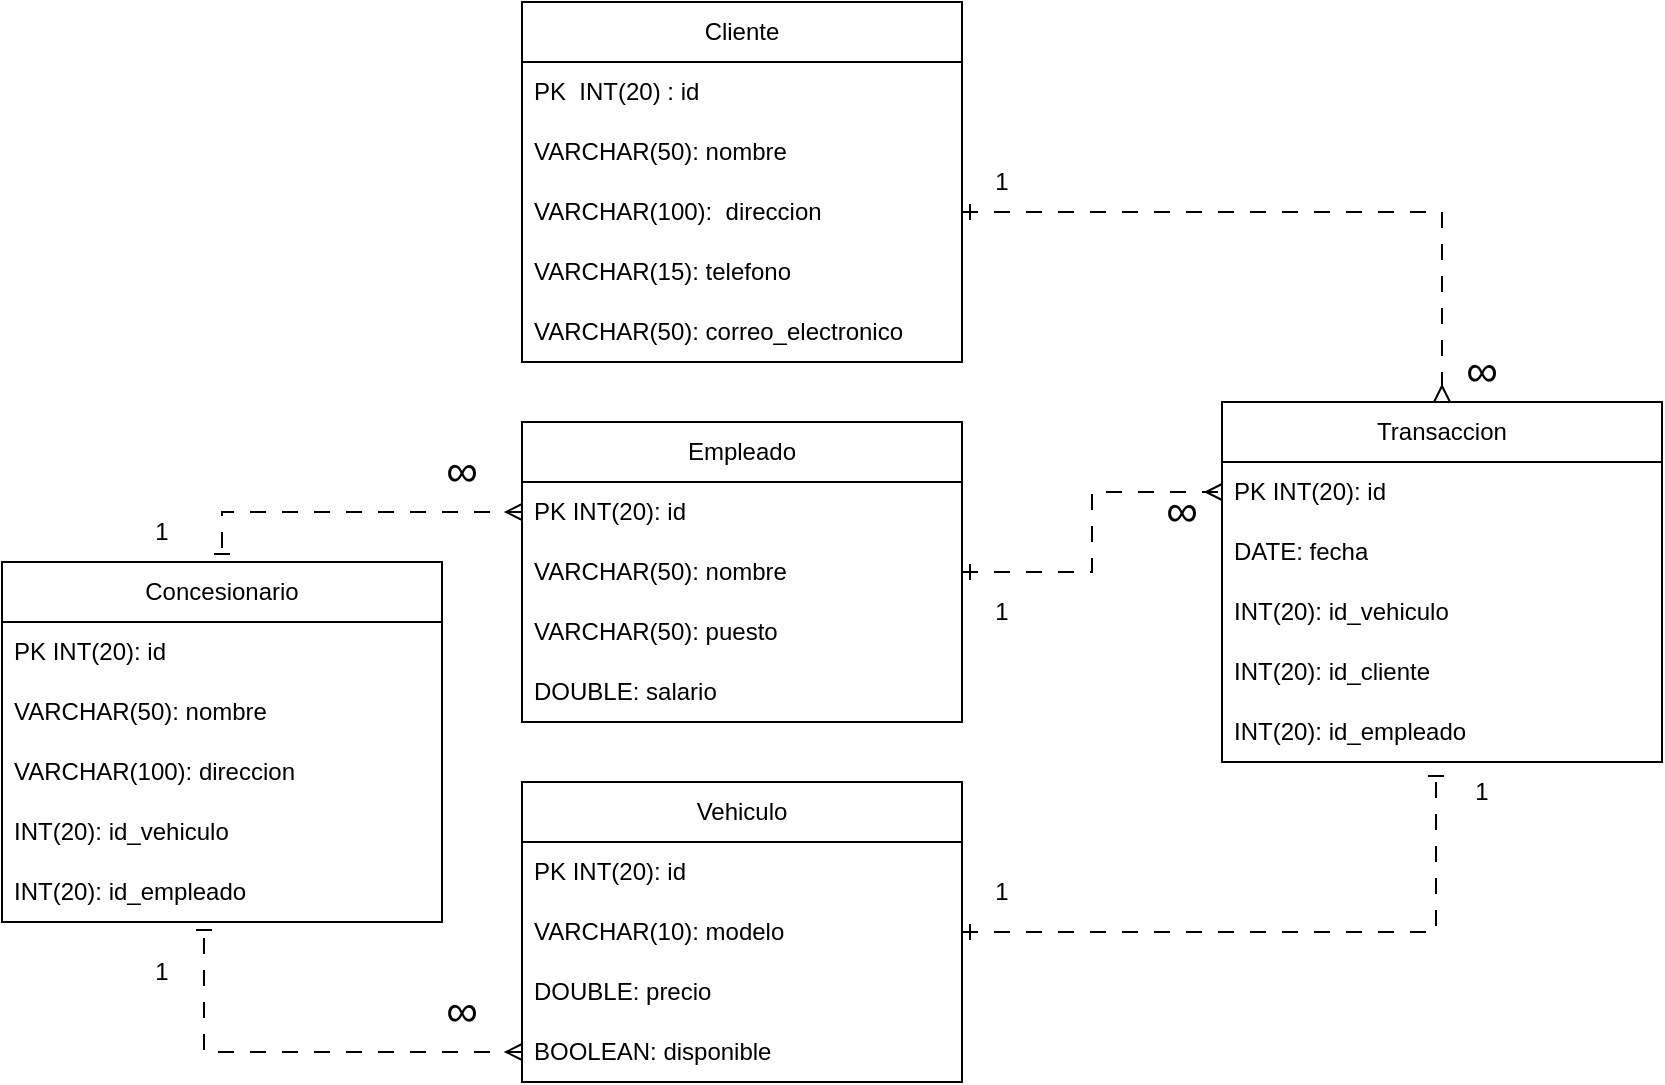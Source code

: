 <mxfile version="21.7.2" type="device">
  <diagram name="Page-1" id="c4acf3e9-155e-7222-9cf6-157b1a14988f">
    <mxGraphModel dx="469" dy="399" grid="1" gridSize="10" guides="1" tooltips="1" connect="1" arrows="1" fold="1" page="1" pageScale="1" pageWidth="850" pageHeight="1100" background="none" math="0" shadow="0">
      <root>
        <mxCell id="0" />
        <mxCell id="1" parent="0" />
        <mxCell id="cKvqOrqLIRS6qlcVGw4Z-1" value="Cliente" style="swimlane;fontStyle=0;childLayout=stackLayout;horizontal=1;startSize=30;horizontalStack=0;resizeParent=1;resizeParentMax=0;resizeLast=0;collapsible=1;marginBottom=0;whiteSpace=wrap;html=1;" vertex="1" parent="1">
          <mxGeometry x="270" y="100" width="220" height="180" as="geometry" />
        </mxCell>
        <mxCell id="cKvqOrqLIRS6qlcVGw4Z-2" value="PK&amp;nbsp; INT(20) : id" style="text;strokeColor=none;fillColor=none;align=left;verticalAlign=middle;spacingLeft=4;spacingRight=4;overflow=hidden;points=[[0,0.5],[1,0.5]];portConstraint=eastwest;rotatable=0;whiteSpace=wrap;html=1;" vertex="1" parent="cKvqOrqLIRS6qlcVGw4Z-1">
          <mxGeometry y="30" width="220" height="30" as="geometry" />
        </mxCell>
        <mxCell id="cKvqOrqLIRS6qlcVGw4Z-3" value="VARCHAR(50): nombre&amp;nbsp;" style="text;strokeColor=none;fillColor=none;align=left;verticalAlign=middle;spacingLeft=4;spacingRight=4;overflow=hidden;points=[[0,0.5],[1,0.5]];portConstraint=eastwest;rotatable=0;whiteSpace=wrap;html=1;" vertex="1" parent="cKvqOrqLIRS6qlcVGw4Z-1">
          <mxGeometry y="60" width="220" height="30" as="geometry" />
        </mxCell>
        <mxCell id="cKvqOrqLIRS6qlcVGw4Z-4" value="VARCHAR(100):&amp;nbsp; direccion" style="text;strokeColor=none;fillColor=none;align=left;verticalAlign=middle;spacingLeft=4;spacingRight=4;overflow=hidden;points=[[0,0.5],[1,0.5]];portConstraint=eastwest;rotatable=0;whiteSpace=wrap;html=1;" vertex="1" parent="cKvqOrqLIRS6qlcVGw4Z-1">
          <mxGeometry y="90" width="220" height="30" as="geometry" />
        </mxCell>
        <mxCell id="cKvqOrqLIRS6qlcVGw4Z-6" value="VARCHAR(15): telefono&amp;nbsp;" style="text;strokeColor=none;fillColor=none;align=left;verticalAlign=middle;spacingLeft=4;spacingRight=4;overflow=hidden;points=[[0,0.5],[1,0.5]];portConstraint=eastwest;rotatable=0;whiteSpace=wrap;html=1;" vertex="1" parent="cKvqOrqLIRS6qlcVGw4Z-1">
          <mxGeometry y="120" width="220" height="30" as="geometry" />
        </mxCell>
        <mxCell id="cKvqOrqLIRS6qlcVGw4Z-7" value="VARCHAR(50): correo_electronico&amp;nbsp;&amp;nbsp;" style="text;strokeColor=none;fillColor=none;align=left;verticalAlign=middle;spacingLeft=4;spacingRight=4;overflow=hidden;points=[[0,0.5],[1,0.5]];portConstraint=eastwest;rotatable=0;whiteSpace=wrap;html=1;" vertex="1" parent="cKvqOrqLIRS6qlcVGw4Z-1">
          <mxGeometry y="150" width="220" height="30" as="geometry" />
        </mxCell>
        <mxCell id="cKvqOrqLIRS6qlcVGw4Z-8" value="Vehiculo" style="swimlane;fontStyle=0;childLayout=stackLayout;horizontal=1;startSize=30;horizontalStack=0;resizeParent=1;resizeParentMax=0;resizeLast=0;collapsible=1;marginBottom=0;whiteSpace=wrap;html=1;" vertex="1" parent="1">
          <mxGeometry x="270" y="490" width="220" height="150" as="geometry" />
        </mxCell>
        <mxCell id="cKvqOrqLIRS6qlcVGw4Z-9" value="PK INT(20): id" style="text;strokeColor=none;fillColor=none;align=left;verticalAlign=middle;spacingLeft=4;spacingRight=4;overflow=hidden;points=[[0,0.5],[1,0.5]];portConstraint=eastwest;rotatable=0;whiteSpace=wrap;html=1;" vertex="1" parent="cKvqOrqLIRS6qlcVGw4Z-8">
          <mxGeometry y="30" width="220" height="30" as="geometry" />
        </mxCell>
        <mxCell id="cKvqOrqLIRS6qlcVGw4Z-10" value="VARCHAR(10): modelo&amp;nbsp;" style="text;strokeColor=none;fillColor=none;align=left;verticalAlign=middle;spacingLeft=4;spacingRight=4;overflow=hidden;points=[[0,0.5],[1,0.5]];portConstraint=eastwest;rotatable=0;whiteSpace=wrap;html=1;" vertex="1" parent="cKvqOrqLIRS6qlcVGw4Z-8">
          <mxGeometry y="60" width="220" height="30" as="geometry" />
        </mxCell>
        <mxCell id="cKvqOrqLIRS6qlcVGw4Z-11" value="DOUBLE: precio" style="text;strokeColor=none;fillColor=none;align=left;verticalAlign=middle;spacingLeft=4;spacingRight=4;overflow=hidden;points=[[0,0.5],[1,0.5]];portConstraint=eastwest;rotatable=0;whiteSpace=wrap;html=1;" vertex="1" parent="cKvqOrqLIRS6qlcVGw4Z-8">
          <mxGeometry y="90" width="220" height="30" as="geometry" />
        </mxCell>
        <mxCell id="cKvqOrqLIRS6qlcVGw4Z-12" value="BOOLEAN: disponible" style="text;strokeColor=none;fillColor=none;align=left;verticalAlign=middle;spacingLeft=4;spacingRight=4;overflow=hidden;points=[[0,0.5],[1,0.5]];portConstraint=eastwest;rotatable=0;whiteSpace=wrap;html=1;" vertex="1" parent="cKvqOrqLIRS6qlcVGw4Z-8">
          <mxGeometry y="120" width="220" height="30" as="geometry" />
        </mxCell>
        <mxCell id="cKvqOrqLIRS6qlcVGw4Z-13" value="Empleado" style="swimlane;fontStyle=0;childLayout=stackLayout;horizontal=1;startSize=30;horizontalStack=0;resizeParent=1;resizeParentMax=0;resizeLast=0;collapsible=1;marginBottom=0;whiteSpace=wrap;html=1;" vertex="1" parent="1">
          <mxGeometry x="270" y="310" width="220" height="150" as="geometry" />
        </mxCell>
        <mxCell id="cKvqOrqLIRS6qlcVGw4Z-14" value="PK INT(20): id" style="text;strokeColor=none;fillColor=none;align=left;verticalAlign=middle;spacingLeft=4;spacingRight=4;overflow=hidden;points=[[0,0.5],[1,0.5]];portConstraint=eastwest;rotatable=0;whiteSpace=wrap;html=1;" vertex="1" parent="cKvqOrqLIRS6qlcVGw4Z-13">
          <mxGeometry y="30" width="220" height="30" as="geometry" />
        </mxCell>
        <mxCell id="cKvqOrqLIRS6qlcVGw4Z-15" value="VARCHAR(50): nombre" style="text;strokeColor=none;fillColor=none;align=left;verticalAlign=middle;spacingLeft=4;spacingRight=4;overflow=hidden;points=[[0,0.5],[1,0.5]];portConstraint=eastwest;rotatable=0;whiteSpace=wrap;html=1;" vertex="1" parent="cKvqOrqLIRS6qlcVGw4Z-13">
          <mxGeometry y="60" width="220" height="30" as="geometry" />
        </mxCell>
        <mxCell id="cKvqOrqLIRS6qlcVGw4Z-16" value="VARCHAR(50): puesto" style="text;strokeColor=none;fillColor=none;align=left;verticalAlign=middle;spacingLeft=4;spacingRight=4;overflow=hidden;points=[[0,0.5],[1,0.5]];portConstraint=eastwest;rotatable=0;whiteSpace=wrap;html=1;" vertex="1" parent="cKvqOrqLIRS6qlcVGw4Z-13">
          <mxGeometry y="90" width="220" height="30" as="geometry" />
        </mxCell>
        <mxCell id="cKvqOrqLIRS6qlcVGw4Z-17" value="DOUBLE: salario" style="text;strokeColor=none;fillColor=none;align=left;verticalAlign=middle;spacingLeft=4;spacingRight=4;overflow=hidden;points=[[0,0.5],[1,0.5]];portConstraint=eastwest;rotatable=0;whiteSpace=wrap;html=1;" vertex="1" parent="cKvqOrqLIRS6qlcVGw4Z-13">
          <mxGeometry y="120" width="220" height="30" as="geometry" />
        </mxCell>
        <mxCell id="cKvqOrqLIRS6qlcVGw4Z-18" value="Transaccion" style="swimlane;fontStyle=0;childLayout=stackLayout;horizontal=1;startSize=30;horizontalStack=0;resizeParent=1;resizeParentMax=0;resizeLast=0;collapsible=1;marginBottom=0;whiteSpace=wrap;html=1;" vertex="1" parent="1">
          <mxGeometry x="620" y="300" width="220" height="180" as="geometry" />
        </mxCell>
        <mxCell id="cKvqOrqLIRS6qlcVGw4Z-19" value="PK INT(20): id" style="text;strokeColor=none;fillColor=none;align=left;verticalAlign=middle;spacingLeft=4;spacingRight=4;overflow=hidden;points=[[0,0.5],[1,0.5]];portConstraint=eastwest;rotatable=0;whiteSpace=wrap;html=1;" vertex="1" parent="cKvqOrqLIRS6qlcVGw4Z-18">
          <mxGeometry y="30" width="220" height="30" as="geometry" />
        </mxCell>
        <mxCell id="cKvqOrqLIRS6qlcVGw4Z-20" value="DATE: fecha" style="text;strokeColor=none;fillColor=none;align=left;verticalAlign=middle;spacingLeft=4;spacingRight=4;overflow=hidden;points=[[0,0.5],[1,0.5]];portConstraint=eastwest;rotatable=0;whiteSpace=wrap;html=1;" vertex="1" parent="cKvqOrqLIRS6qlcVGw4Z-18">
          <mxGeometry y="60" width="220" height="30" as="geometry" />
        </mxCell>
        <mxCell id="cKvqOrqLIRS6qlcVGw4Z-21" value="INT(20): id_vehiculo" style="text;strokeColor=none;fillColor=none;align=left;verticalAlign=middle;spacingLeft=4;spacingRight=4;overflow=hidden;points=[[0,0.5],[1,0.5]];portConstraint=eastwest;rotatable=0;whiteSpace=wrap;html=1;" vertex="1" parent="cKvqOrqLIRS6qlcVGw4Z-18">
          <mxGeometry y="90" width="220" height="30" as="geometry" />
        </mxCell>
        <mxCell id="cKvqOrqLIRS6qlcVGw4Z-22" value="INT(20): id_cliente" style="text;strokeColor=none;fillColor=none;align=left;verticalAlign=middle;spacingLeft=4;spacingRight=4;overflow=hidden;points=[[0,0.5],[1,0.5]];portConstraint=eastwest;rotatable=0;whiteSpace=wrap;html=1;" vertex="1" parent="cKvqOrqLIRS6qlcVGw4Z-18">
          <mxGeometry y="120" width="220" height="30" as="geometry" />
        </mxCell>
        <mxCell id="cKvqOrqLIRS6qlcVGw4Z-23" value="INT(20): id_empleado" style="text;strokeColor=none;fillColor=none;align=left;verticalAlign=middle;spacingLeft=4;spacingRight=4;overflow=hidden;points=[[0,0.5],[1,0.5]];portConstraint=eastwest;rotatable=0;whiteSpace=wrap;html=1;" vertex="1" parent="cKvqOrqLIRS6qlcVGw4Z-18">
          <mxGeometry y="150" width="220" height="30" as="geometry" />
        </mxCell>
        <mxCell id="cKvqOrqLIRS6qlcVGw4Z-24" value="Concesionario" style="swimlane;fontStyle=0;childLayout=stackLayout;horizontal=1;startSize=30;horizontalStack=0;resizeParent=1;resizeParentMax=0;resizeLast=0;collapsible=1;marginBottom=0;whiteSpace=wrap;html=1;" vertex="1" parent="1">
          <mxGeometry x="10" y="380" width="220" height="180" as="geometry" />
        </mxCell>
        <mxCell id="cKvqOrqLIRS6qlcVGw4Z-25" value="PK INT(20): id" style="text;strokeColor=none;fillColor=none;align=left;verticalAlign=middle;spacingLeft=4;spacingRight=4;overflow=hidden;points=[[0,0.5],[1,0.5]];portConstraint=eastwest;rotatable=0;whiteSpace=wrap;html=1;" vertex="1" parent="cKvqOrqLIRS6qlcVGw4Z-24">
          <mxGeometry y="30" width="220" height="30" as="geometry" />
        </mxCell>
        <mxCell id="cKvqOrqLIRS6qlcVGw4Z-27" value="VARCHAR(50): nombre" style="text;strokeColor=none;fillColor=none;align=left;verticalAlign=middle;spacingLeft=4;spacingRight=4;overflow=hidden;points=[[0,0.5],[1,0.5]];portConstraint=eastwest;rotatable=0;whiteSpace=wrap;html=1;" vertex="1" parent="cKvqOrqLIRS6qlcVGw4Z-24">
          <mxGeometry y="60" width="220" height="30" as="geometry" />
        </mxCell>
        <mxCell id="cKvqOrqLIRS6qlcVGw4Z-28" value="VARCHAR(100): direccion" style="text;strokeColor=none;fillColor=none;align=left;verticalAlign=middle;spacingLeft=4;spacingRight=4;overflow=hidden;points=[[0,0.5],[1,0.5]];portConstraint=eastwest;rotatable=0;whiteSpace=wrap;html=1;" vertex="1" parent="cKvqOrqLIRS6qlcVGw4Z-24">
          <mxGeometry y="90" width="220" height="30" as="geometry" />
        </mxCell>
        <mxCell id="cKvqOrqLIRS6qlcVGw4Z-29" value="INT(20): id_vehiculo" style="text;strokeColor=none;fillColor=none;align=left;verticalAlign=middle;spacingLeft=4;spacingRight=4;overflow=hidden;points=[[0,0.5],[1,0.5]];portConstraint=eastwest;rotatable=0;whiteSpace=wrap;html=1;" vertex="1" parent="cKvqOrqLIRS6qlcVGw4Z-24">
          <mxGeometry y="120" width="220" height="30" as="geometry" />
        </mxCell>
        <mxCell id="cKvqOrqLIRS6qlcVGw4Z-30" value="INT(20): id_empleado" style="text;strokeColor=none;fillColor=none;align=left;verticalAlign=middle;spacingLeft=4;spacingRight=4;overflow=hidden;points=[[0,0.5],[1,0.5]];portConstraint=eastwest;rotatable=0;whiteSpace=wrap;html=1;" vertex="1" parent="cKvqOrqLIRS6qlcVGw4Z-24">
          <mxGeometry y="150" width="220" height="30" as="geometry" />
        </mxCell>
        <mxCell id="cKvqOrqLIRS6qlcVGw4Z-32" style="edgeStyle=orthogonalEdgeStyle;rounded=0;orthogonalLoop=1;jettySize=auto;html=1;entryX=0.5;entryY=0;entryDx=0;entryDy=0;startArrow=ERone;startFill=0;endArrow=ERmany;endFill=0;dashed=1;dashPattern=8 8;" edge="1" parent="1" source="cKvqOrqLIRS6qlcVGw4Z-4" target="cKvqOrqLIRS6qlcVGw4Z-18">
          <mxGeometry relative="1" as="geometry" />
        </mxCell>
        <mxCell id="cKvqOrqLIRS6qlcVGw4Z-37" value="1" style="text;html=1;strokeColor=none;fillColor=none;align=center;verticalAlign=middle;whiteSpace=wrap;rounded=0;" vertex="1" parent="1">
          <mxGeometry x="480" y="175" width="60" height="30" as="geometry" />
        </mxCell>
        <mxCell id="cKvqOrqLIRS6qlcVGw4Z-38" value="∞" style="text;html=1;strokeColor=none;fillColor=none;align=center;verticalAlign=bottom;whiteSpace=wrap;rounded=0;fontSize=22;" vertex="1" parent="1">
          <mxGeometry x="720" y="270" width="60" height="30" as="geometry" />
        </mxCell>
        <mxCell id="cKvqOrqLIRS6qlcVGw4Z-39" style="edgeStyle=orthogonalEdgeStyle;rounded=0;orthogonalLoop=1;jettySize=auto;html=1;entryX=0;entryY=0.5;entryDx=0;entryDy=0;startArrow=ERone;startFill=0;endArrow=ERmany;endFill=0;dashed=1;dashPattern=8 8;" edge="1" parent="1" source="cKvqOrqLIRS6qlcVGw4Z-15" target="cKvqOrqLIRS6qlcVGw4Z-19">
          <mxGeometry relative="1" as="geometry" />
        </mxCell>
        <mxCell id="cKvqOrqLIRS6qlcVGw4Z-40" value="1" style="text;html=1;strokeColor=none;fillColor=none;align=center;verticalAlign=middle;whiteSpace=wrap;rounded=0;" vertex="1" parent="1">
          <mxGeometry x="470" y="390" width="80" height="30" as="geometry" />
        </mxCell>
        <mxCell id="cKvqOrqLIRS6qlcVGw4Z-41" value="∞" style="text;html=1;strokeColor=none;fillColor=none;align=center;verticalAlign=middle;whiteSpace=wrap;rounded=0;fontSize=22;" vertex="1" parent="1">
          <mxGeometry x="570" y="340" width="60" height="30" as="geometry" />
        </mxCell>
        <mxCell id="cKvqOrqLIRS6qlcVGw4Z-42" style="edgeStyle=orthogonalEdgeStyle;rounded=0;orthogonalLoop=1;jettySize=auto;html=1;entryX=0.117;entryY=0.1;entryDx=0;entryDy=0;dashed=1;dashPattern=8 8;startArrow=ERone;startFill=0;endArrow=ERone;endFill=0;entryPerimeter=0;" edge="1" parent="1" source="cKvqOrqLIRS6qlcVGw4Z-10" target="cKvqOrqLIRS6qlcVGw4Z-44">
          <mxGeometry relative="1" as="geometry" />
        </mxCell>
        <mxCell id="cKvqOrqLIRS6qlcVGw4Z-43" value="1" style="text;html=1;strokeColor=none;fillColor=none;align=center;verticalAlign=middle;whiteSpace=wrap;rounded=0;" vertex="1" parent="1">
          <mxGeometry x="480" y="530" width="60" height="30" as="geometry" />
        </mxCell>
        <mxCell id="cKvqOrqLIRS6qlcVGw4Z-44" value="1" style="text;html=1;strokeColor=none;fillColor=none;align=center;verticalAlign=middle;whiteSpace=wrap;rounded=0;" vertex="1" parent="1">
          <mxGeometry x="720" y="480" width="60" height="30" as="geometry" />
        </mxCell>
        <mxCell id="cKvqOrqLIRS6qlcVGw4Z-46" style="edgeStyle=orthogonalEdgeStyle;rounded=0;orthogonalLoop=1;jettySize=auto;html=1;entryX=0.5;entryY=0;entryDx=0;entryDy=0;startArrow=ERmany;startFill=0;endArrow=ERone;endFill=0;dashed=1;dashPattern=8 8;" edge="1" parent="1" source="cKvqOrqLIRS6qlcVGw4Z-14" target="cKvqOrqLIRS6qlcVGw4Z-24">
          <mxGeometry relative="1" as="geometry" />
        </mxCell>
        <mxCell id="cKvqOrqLIRS6qlcVGw4Z-47" style="edgeStyle=orthogonalEdgeStyle;rounded=0;orthogonalLoop=1;jettySize=auto;html=1;entryX=0.459;entryY=1;entryDx=0;entryDy=0;entryPerimeter=0;startArrow=ERmany;startFill=0;endArrow=ERone;endFill=0;dashed=1;dashPattern=8 8;" edge="1" parent="1" source="cKvqOrqLIRS6qlcVGw4Z-12" target="cKvqOrqLIRS6qlcVGw4Z-30">
          <mxGeometry relative="1" as="geometry">
            <Array as="points">
              <mxPoint x="111" y="625" />
            </Array>
          </mxGeometry>
        </mxCell>
        <mxCell id="cKvqOrqLIRS6qlcVGw4Z-48" value="∞" style="text;html=1;strokeColor=none;fillColor=none;align=center;verticalAlign=middle;whiteSpace=wrap;rounded=0;fontSize=22;" vertex="1" parent="1">
          <mxGeometry x="210" y="320" width="60" height="30" as="geometry" />
        </mxCell>
        <mxCell id="cKvqOrqLIRS6qlcVGw4Z-49" value="1" style="text;html=1;strokeColor=none;fillColor=none;align=center;verticalAlign=middle;whiteSpace=wrap;rounded=0;" vertex="1" parent="1">
          <mxGeometry x="60" y="350" width="60" height="30" as="geometry" />
        </mxCell>
        <mxCell id="cKvqOrqLIRS6qlcVGw4Z-50" value="1" style="text;html=1;strokeColor=none;fillColor=none;align=center;verticalAlign=middle;whiteSpace=wrap;rounded=0;" vertex="1" parent="1">
          <mxGeometry x="60" y="570" width="60" height="30" as="geometry" />
        </mxCell>
        <mxCell id="cKvqOrqLIRS6qlcVGw4Z-51" value="∞" style="text;html=1;strokeColor=none;fillColor=none;align=center;verticalAlign=middle;whiteSpace=wrap;rounded=0;fontSize=22;" vertex="1" parent="1">
          <mxGeometry x="210" y="590" width="60" height="30" as="geometry" />
        </mxCell>
      </root>
    </mxGraphModel>
  </diagram>
</mxfile>
